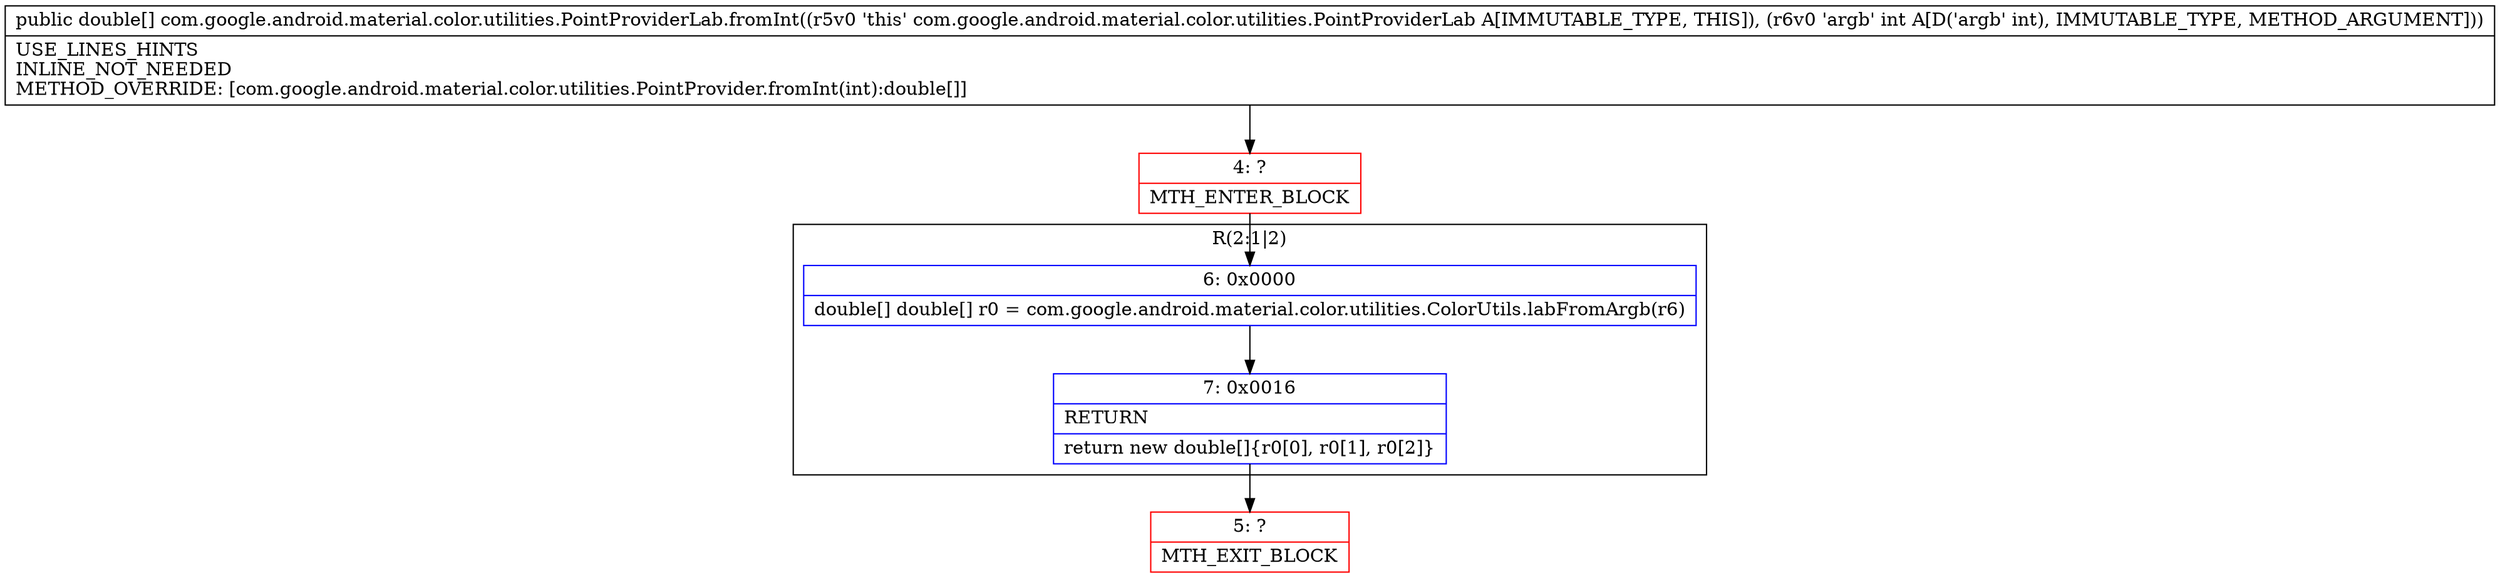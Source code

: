 digraph "CFG forcom.google.android.material.color.utilities.PointProviderLab.fromInt(I)[D" {
subgraph cluster_Region_89049866 {
label = "R(2:1|2)";
node [shape=record,color=blue];
Node_6 [shape=record,label="{6\:\ 0x0000|double[] double[] r0 = com.google.android.material.color.utilities.ColorUtils.labFromArgb(r6)\l}"];
Node_7 [shape=record,label="{7\:\ 0x0016|RETURN\l|return new double[]\{r0[0], r0[1], r0[2]\}\l}"];
}
Node_4 [shape=record,color=red,label="{4\:\ ?|MTH_ENTER_BLOCK\l}"];
Node_5 [shape=record,color=red,label="{5\:\ ?|MTH_EXIT_BLOCK\l}"];
MethodNode[shape=record,label="{public double[] com.google.android.material.color.utilities.PointProviderLab.fromInt((r5v0 'this' com.google.android.material.color.utilities.PointProviderLab A[IMMUTABLE_TYPE, THIS]), (r6v0 'argb' int A[D('argb' int), IMMUTABLE_TYPE, METHOD_ARGUMENT]))  | USE_LINES_HINTS\lINLINE_NOT_NEEDED\lMETHOD_OVERRIDE: [com.google.android.material.color.utilities.PointProvider.fromInt(int):double[]]\l}"];
MethodNode -> Node_4;Node_6 -> Node_7;
Node_7 -> Node_5;
Node_4 -> Node_6;
}

